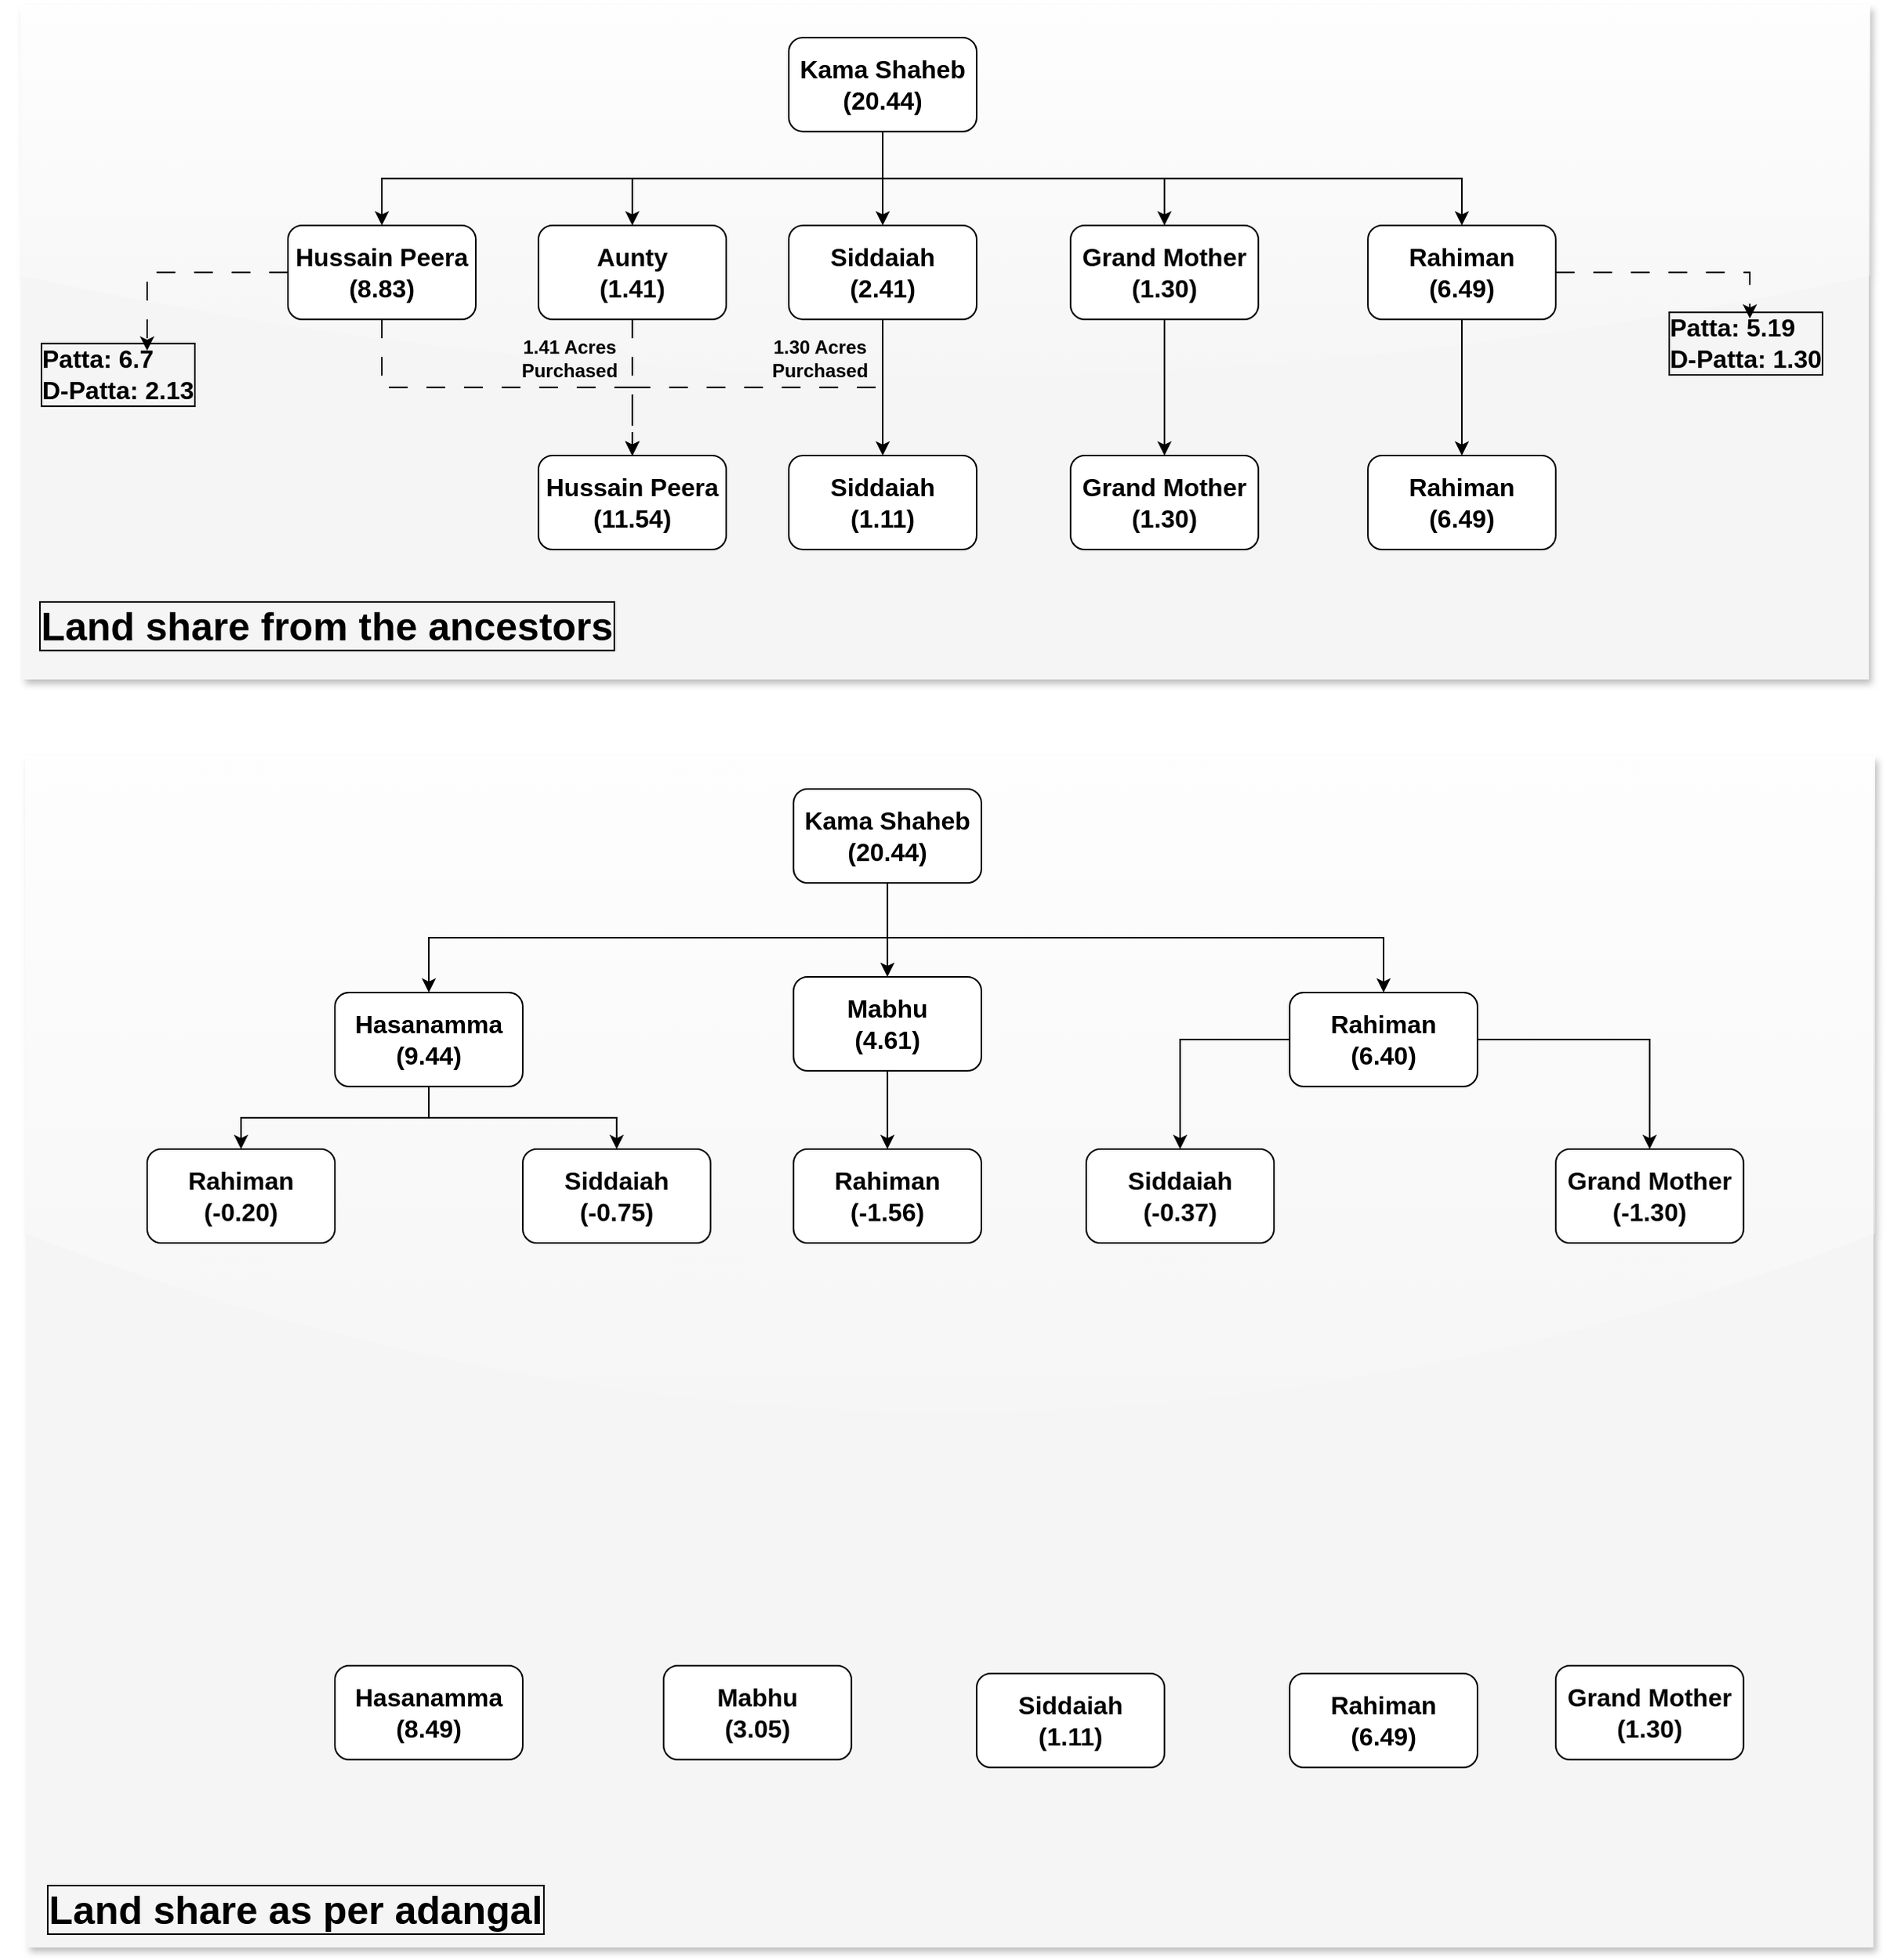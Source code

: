 <mxfile version="24.4.13" type="github">
  <diagram name="Page-1" id="wM5vTBgw53NvMh511tN3">
    <mxGraphModel dx="1804" dy="558" grid="1" gridSize="10" guides="1" tooltips="1" connect="1" arrows="1" fold="1" page="1" pageScale="1" pageWidth="850" pageHeight="1100" math="0" shadow="0">
      <root>
        <mxCell id="0" />
        <mxCell id="1" parent="0" />
        <mxCell id="yvkBnEVUl6gwgJNbP0M0-14" value="" style="rounded=0;whiteSpace=wrap;html=1;fillColor=#f5f5f5;strokeColor=none;fontColor=#333333;glass=1;shadow=1;" parent="1" vertex="1">
          <mxGeometry x="-130" y="20" width="1180" height="430" as="geometry" />
        </mxCell>
        <mxCell id="yvkBnEVUl6gwgJNbP0M0-16" style="edgeStyle=orthogonalEdgeStyle;rounded=0;orthogonalLoop=1;jettySize=auto;html=1;exitX=0.5;exitY=1;exitDx=0;exitDy=0;" parent="1" source="yvkBnEVUl6gwgJNbP0M0-1" target="yvkBnEVUl6gwgJNbP0M0-2" edge="1">
          <mxGeometry relative="1" as="geometry" />
        </mxCell>
        <mxCell id="yvkBnEVUl6gwgJNbP0M0-17" style="edgeStyle=orthogonalEdgeStyle;rounded=0;orthogonalLoop=1;jettySize=auto;html=1;exitX=0.5;exitY=1;exitDx=0;exitDy=0;" parent="1" source="yvkBnEVUl6gwgJNbP0M0-1" target="yvkBnEVUl6gwgJNbP0M0-6" edge="1">
          <mxGeometry relative="1" as="geometry" />
        </mxCell>
        <mxCell id="yvkBnEVUl6gwgJNbP0M0-18" style="edgeStyle=orthogonalEdgeStyle;rounded=0;orthogonalLoop=1;jettySize=auto;html=1;exitX=0.5;exitY=1;exitDx=0;exitDy=0;" parent="1" source="yvkBnEVUl6gwgJNbP0M0-1" target="yvkBnEVUl6gwgJNbP0M0-4" edge="1">
          <mxGeometry relative="1" as="geometry" />
        </mxCell>
        <mxCell id="yvkBnEVUl6gwgJNbP0M0-19" style="edgeStyle=orthogonalEdgeStyle;rounded=0;orthogonalLoop=1;jettySize=auto;html=1;exitX=0.5;exitY=1;exitDx=0;exitDy=0;" parent="1" source="yvkBnEVUl6gwgJNbP0M0-1" target="yvkBnEVUl6gwgJNbP0M0-3" edge="1">
          <mxGeometry relative="1" as="geometry" />
        </mxCell>
        <mxCell id="yvkBnEVUl6gwgJNbP0M0-20" style="edgeStyle=orthogonalEdgeStyle;rounded=0;orthogonalLoop=1;jettySize=auto;html=1;exitX=0.5;exitY=1;exitDx=0;exitDy=0;" parent="1" source="yvkBnEVUl6gwgJNbP0M0-1" target="yvkBnEVUl6gwgJNbP0M0-5" edge="1">
          <mxGeometry relative="1" as="geometry" />
        </mxCell>
        <mxCell id="yvkBnEVUl6gwgJNbP0M0-1" value="Kama Shaheb&lt;div style=&quot;font-size: 16px;&quot;&gt;(20.44)&lt;/div&gt;" style="rounded=1;whiteSpace=wrap;html=1;fontSize=16;fontStyle=1;" parent="1" vertex="1">
          <mxGeometry x="360" y="40" width="120" height="60" as="geometry" />
        </mxCell>
        <mxCell id="yvkBnEVUl6gwgJNbP0M0-21" style="edgeStyle=orthogonalEdgeStyle;rounded=0;orthogonalLoop=1;jettySize=auto;html=1;exitX=0.5;exitY=1;exitDx=0;exitDy=0;entryX=0.5;entryY=0;entryDx=0;entryDy=0;dashed=1;dashPattern=12 12;" parent="1" source="yvkBnEVUl6gwgJNbP0M0-2" target="yvkBnEVUl6gwgJNbP0M0-9" edge="1">
          <mxGeometry relative="1" as="geometry" />
        </mxCell>
        <mxCell id="vSyEHPA2a1pEyoxyhjJx-9" style="edgeStyle=orthogonalEdgeStyle;rounded=0;orthogonalLoop=1;jettySize=auto;html=1;exitX=0;exitY=0.5;exitDx=0;exitDy=0;dashed=1;dashPattern=12 12;strokeWidth=1;" edge="1" parent="1" source="yvkBnEVUl6gwgJNbP0M0-2" target="vSyEHPA2a1pEyoxyhjJx-7">
          <mxGeometry relative="1" as="geometry" />
        </mxCell>
        <mxCell id="yvkBnEVUl6gwgJNbP0M0-2" value="Hussain Peera&lt;div&gt;(8.83)&lt;/div&gt;" style="rounded=1;whiteSpace=wrap;html=1;fontSize=16;fontStyle=1" parent="1" vertex="1">
          <mxGeometry x="40" y="160" width="120" height="60" as="geometry" />
        </mxCell>
        <mxCell id="yvkBnEVUl6gwgJNbP0M0-27" style="edgeStyle=orthogonalEdgeStyle;rounded=0;orthogonalLoop=1;jettySize=auto;html=1;exitX=0.5;exitY=1;exitDx=0;exitDy=0;entryX=0.5;entryY=0;entryDx=0;entryDy=0;" parent="1" source="yvkBnEVUl6gwgJNbP0M0-3" target="yvkBnEVUl6gwgJNbP0M0-12" edge="1">
          <mxGeometry relative="1" as="geometry" />
        </mxCell>
        <mxCell id="yvkBnEVUl6gwgJNbP0M0-3" value="Rahiman&lt;div&gt;(6.49)&lt;/div&gt;" style="rounded=1;whiteSpace=wrap;html=1;fontSize=16;fontStyle=1" parent="1" vertex="1">
          <mxGeometry x="730" y="160" width="120" height="60" as="geometry" />
        </mxCell>
        <mxCell id="yvkBnEVUl6gwgJNbP0M0-25" style="edgeStyle=orthogonalEdgeStyle;rounded=0;orthogonalLoop=1;jettySize=auto;html=1;exitX=0.5;exitY=1;exitDx=0;exitDy=0;entryX=0.5;entryY=0;entryDx=0;entryDy=0;dashed=1;dashPattern=12 12;" parent="1" source="yvkBnEVUl6gwgJNbP0M0-4" target="yvkBnEVUl6gwgJNbP0M0-9" edge="1">
          <mxGeometry relative="1" as="geometry" />
        </mxCell>
        <mxCell id="yvkBnEVUl6gwgJNbP0M0-26" style="edgeStyle=orthogonalEdgeStyle;rounded=0;orthogonalLoop=1;jettySize=auto;html=1;exitX=0.5;exitY=1;exitDx=0;exitDy=0;entryX=0.5;entryY=0;entryDx=0;entryDy=0;" parent="1" source="yvkBnEVUl6gwgJNbP0M0-4" target="yvkBnEVUl6gwgJNbP0M0-11" edge="1">
          <mxGeometry relative="1" as="geometry" />
        </mxCell>
        <mxCell id="yvkBnEVUl6gwgJNbP0M0-4" value="Siddaiah&lt;div&gt;(2.41)&lt;/div&gt;" style="rounded=1;whiteSpace=wrap;html=1;fontSize=16;fontStyle=1" parent="1" vertex="1">
          <mxGeometry x="360" y="160" width="120" height="60" as="geometry" />
        </mxCell>
        <mxCell id="yvkBnEVUl6gwgJNbP0M0-28" style="edgeStyle=orthogonalEdgeStyle;rounded=0;orthogonalLoop=1;jettySize=auto;html=1;exitX=0.5;exitY=1;exitDx=0;exitDy=0;" parent="1" source="yvkBnEVUl6gwgJNbP0M0-5" target="yvkBnEVUl6gwgJNbP0M0-13" edge="1">
          <mxGeometry relative="1" as="geometry" />
        </mxCell>
        <mxCell id="yvkBnEVUl6gwgJNbP0M0-5" value="Grand Mother&lt;div&gt;(1.30)&lt;/div&gt;" style="rounded=1;whiteSpace=wrap;html=1;fontSize=16;fontStyle=1" parent="1" vertex="1">
          <mxGeometry x="540" y="160" width="120" height="60" as="geometry" />
        </mxCell>
        <mxCell id="yvkBnEVUl6gwgJNbP0M0-24" style="edgeStyle=orthogonalEdgeStyle;rounded=0;orthogonalLoop=1;jettySize=auto;html=1;exitX=0.5;exitY=1;exitDx=0;exitDy=0;entryX=0.5;entryY=0;entryDx=0;entryDy=0;dashed=1;dashPattern=12 12;" parent="1" source="yvkBnEVUl6gwgJNbP0M0-6" target="yvkBnEVUl6gwgJNbP0M0-9" edge="1">
          <mxGeometry relative="1" as="geometry" />
        </mxCell>
        <mxCell id="yvkBnEVUl6gwgJNbP0M0-6" value="Aunty&lt;div&gt;(1.41)&lt;/div&gt;" style="rounded=1;whiteSpace=wrap;html=1;fontSize=16;fontStyle=1" parent="1" vertex="1">
          <mxGeometry x="200" y="160" width="120" height="60" as="geometry" />
        </mxCell>
        <mxCell id="yvkBnEVUl6gwgJNbP0M0-9" value="Hussain Peera&lt;div&gt;(11.54)&lt;/div&gt;" style="rounded=1;whiteSpace=wrap;html=1;fontSize=16;fontStyle=1" parent="1" vertex="1">
          <mxGeometry x="200" y="307" width="120" height="60" as="geometry" />
        </mxCell>
        <mxCell id="yvkBnEVUl6gwgJNbP0M0-11" value="Siddaiah&lt;div&gt;(1.11)&lt;/div&gt;" style="rounded=1;whiteSpace=wrap;html=1;fontSize=16;fontStyle=1" parent="1" vertex="1">
          <mxGeometry x="360" y="307" width="120" height="60" as="geometry" />
        </mxCell>
        <mxCell id="yvkBnEVUl6gwgJNbP0M0-12" value="Rahiman&lt;div&gt;(6.49)&lt;/div&gt;" style="rounded=1;whiteSpace=wrap;html=1;fontSize=16;fontStyle=1" parent="1" vertex="1">
          <mxGeometry x="730" y="307" width="120" height="60" as="geometry" />
        </mxCell>
        <mxCell id="yvkBnEVUl6gwgJNbP0M0-13" value="Grand Mother&lt;div&gt;(1.30)&lt;/div&gt;" style="rounded=1;whiteSpace=wrap;html=1;fontSize=16;fontStyle=1" parent="1" vertex="1">
          <mxGeometry x="540" y="307" width="120" height="60" as="geometry" />
        </mxCell>
        <mxCell id="vSyEHPA2a1pEyoxyhjJx-1" value="1.30 Acres Purchased" style="text;html=1;align=center;verticalAlign=middle;whiteSpace=wrap;rounded=0;fontStyle=1" vertex="1" parent="1">
          <mxGeometry x="350" y="230" width="60" height="30" as="geometry" />
        </mxCell>
        <mxCell id="vSyEHPA2a1pEyoxyhjJx-7" value="Patta: 6.7&lt;div style=&quot;font-size: 16px;&quot;&gt;D-Patta: 2.13&lt;/div&gt;" style="text;html=1;align=left;verticalAlign=middle;whiteSpace=wrap;rounded=0;fontStyle=1;labelBackgroundColor=none;labelBorderColor=default;textShadow=0;fontSize=16;" vertex="1" parent="1">
          <mxGeometry x="-120" y="240" width="140" height="30" as="geometry" />
        </mxCell>
        <mxCell id="vSyEHPA2a1pEyoxyhjJx-8" value="Patta: 5.19&lt;div style=&quot;font-size: 16px;&quot;&gt;D-Patta: 1.30&lt;/div&gt;" style="text;html=1;align=left;verticalAlign=middle;whiteSpace=wrap;rounded=0;fontStyle=1;labelBackgroundColor=none;labelBorderColor=default;textShadow=0;fontSize=16;" vertex="1" parent="1">
          <mxGeometry x="920" y="220" width="140" height="30" as="geometry" />
        </mxCell>
        <mxCell id="vSyEHPA2a1pEyoxyhjJx-10" style="edgeStyle=orthogonalEdgeStyle;rounded=0;orthogonalLoop=1;jettySize=auto;html=1;exitX=1;exitY=0.5;exitDx=0;exitDy=0;entryX=0.386;entryY=-0.017;entryDx=0;entryDy=0;entryPerimeter=0;dashed=1;dashPattern=12 12;" edge="1" parent="1" source="yvkBnEVUl6gwgJNbP0M0-3" target="vSyEHPA2a1pEyoxyhjJx-8">
          <mxGeometry relative="1" as="geometry" />
        </mxCell>
        <mxCell id="vSyEHPA2a1pEyoxyhjJx-12" value="1.41 Acres Purchased" style="text;html=1;align=center;verticalAlign=middle;whiteSpace=wrap;rounded=0;fontStyle=1" vertex="1" parent="1">
          <mxGeometry x="190" y="230" width="60" height="30" as="geometry" />
        </mxCell>
        <mxCell id="vSyEHPA2a1pEyoxyhjJx-13" value="Land share from the ancestors" style="text;html=1;align=center;verticalAlign=middle;whiteSpace=wrap;rounded=1;labelBorderColor=default;fontSize=25;fillColor=none;sketch=1;curveFitting=1;jiggle=2;shadow=1;glass=1;strokeColor=none;fontStyle=1" vertex="1" parent="1">
          <mxGeometry x="-120" y="400" width="370" height="30" as="geometry" />
        </mxCell>
        <mxCell id="vSyEHPA2a1pEyoxyhjJx-14" value="" style="rounded=0;whiteSpace=wrap;html=1;fillColor=#f5f5f5;strokeColor=none;fontColor=#333333;glass=1;shadow=1;" vertex="1" parent="1">
          <mxGeometry x="-127" y="500" width="1180" height="760" as="geometry" />
        </mxCell>
        <mxCell id="vSyEHPA2a1pEyoxyhjJx-15" style="edgeStyle=orthogonalEdgeStyle;rounded=0;orthogonalLoop=1;jettySize=auto;html=1;exitX=0.5;exitY=1;exitDx=0;exitDy=0;" edge="1" parent="1" source="vSyEHPA2a1pEyoxyhjJx-20" target="vSyEHPA2a1pEyoxyhjJx-23">
          <mxGeometry relative="1" as="geometry" />
        </mxCell>
        <mxCell id="vSyEHPA2a1pEyoxyhjJx-16" style="edgeStyle=orthogonalEdgeStyle;rounded=0;orthogonalLoop=1;jettySize=auto;html=1;exitX=0.5;exitY=1;exitDx=0;exitDy=0;" edge="1" parent="1" source="vSyEHPA2a1pEyoxyhjJx-20" target="vSyEHPA2a1pEyoxyhjJx-32">
          <mxGeometry relative="1" as="geometry" />
        </mxCell>
        <mxCell id="vSyEHPA2a1pEyoxyhjJx-18" style="edgeStyle=orthogonalEdgeStyle;rounded=0;orthogonalLoop=1;jettySize=auto;html=1;exitX=0.5;exitY=1;exitDx=0;exitDy=0;" edge="1" parent="1" source="vSyEHPA2a1pEyoxyhjJx-20" target="vSyEHPA2a1pEyoxyhjJx-25">
          <mxGeometry relative="1" as="geometry" />
        </mxCell>
        <mxCell id="vSyEHPA2a1pEyoxyhjJx-20" value="Kama Shaheb&lt;div style=&quot;font-size: 16px;&quot;&gt;(20.44)&lt;/div&gt;" style="rounded=1;whiteSpace=wrap;html=1;fontSize=16;fontStyle=1;" vertex="1" parent="1">
          <mxGeometry x="363" y="520" width="120" height="60" as="geometry" />
        </mxCell>
        <mxCell id="vSyEHPA2a1pEyoxyhjJx-52" style="edgeStyle=orthogonalEdgeStyle;rounded=0;orthogonalLoop=1;jettySize=auto;html=1;exitX=0.5;exitY=1;exitDx=0;exitDy=0;entryX=0.5;entryY=0;entryDx=0;entryDy=0;" edge="1" parent="1" source="vSyEHPA2a1pEyoxyhjJx-23" target="vSyEHPA2a1pEyoxyhjJx-47">
          <mxGeometry relative="1" as="geometry" />
        </mxCell>
        <mxCell id="vSyEHPA2a1pEyoxyhjJx-53" style="edgeStyle=orthogonalEdgeStyle;rounded=0;orthogonalLoop=1;jettySize=auto;html=1;exitX=0.5;exitY=1;exitDx=0;exitDy=0;" edge="1" parent="1" source="vSyEHPA2a1pEyoxyhjJx-23" target="vSyEHPA2a1pEyoxyhjJx-48">
          <mxGeometry relative="1" as="geometry" />
        </mxCell>
        <mxCell id="vSyEHPA2a1pEyoxyhjJx-23" value="Hasanamma&lt;div&gt;(9.44)&lt;/div&gt;" style="rounded=1;whiteSpace=wrap;html=1;fontSize=16;fontStyle=1" vertex="1" parent="1">
          <mxGeometry x="70" y="650" width="120" height="60" as="geometry" />
        </mxCell>
        <mxCell id="vSyEHPA2a1pEyoxyhjJx-55" style="edgeStyle=orthogonalEdgeStyle;rounded=0;orthogonalLoop=1;jettySize=auto;html=1;entryX=0.5;entryY=0;entryDx=0;entryDy=0;" edge="1" parent="1" source="vSyEHPA2a1pEyoxyhjJx-25" target="vSyEHPA2a1pEyoxyhjJx-51">
          <mxGeometry relative="1" as="geometry" />
        </mxCell>
        <mxCell id="vSyEHPA2a1pEyoxyhjJx-56" style="edgeStyle=orthogonalEdgeStyle;rounded=0;orthogonalLoop=1;jettySize=auto;html=1;" edge="1" parent="1" source="vSyEHPA2a1pEyoxyhjJx-25" target="vSyEHPA2a1pEyoxyhjJx-50">
          <mxGeometry relative="1" as="geometry" />
        </mxCell>
        <mxCell id="vSyEHPA2a1pEyoxyhjJx-25" value="Rahiman&lt;div&gt;(6.40)&lt;/div&gt;" style="rounded=1;whiteSpace=wrap;html=1;fontSize=16;fontStyle=1" vertex="1" parent="1">
          <mxGeometry x="680" y="650" width="120" height="60" as="geometry" />
        </mxCell>
        <mxCell id="vSyEHPA2a1pEyoxyhjJx-54" style="edgeStyle=orthogonalEdgeStyle;rounded=0;orthogonalLoop=1;jettySize=auto;html=1;" edge="1" parent="1" source="vSyEHPA2a1pEyoxyhjJx-32" target="vSyEHPA2a1pEyoxyhjJx-49">
          <mxGeometry relative="1" as="geometry" />
        </mxCell>
        <mxCell id="vSyEHPA2a1pEyoxyhjJx-32" value="Mabhu&lt;div&gt;(4.61)&lt;/div&gt;" style="rounded=1;whiteSpace=wrap;html=1;fontSize=16;fontStyle=1" vertex="1" parent="1">
          <mxGeometry x="363" y="640" width="120" height="60" as="geometry" />
        </mxCell>
        <mxCell id="vSyEHPA2a1pEyoxyhjJx-35" value="Rahiman&lt;div&gt;(6.49&lt;span style=&quot;background-color: initial;&quot;&gt;)&lt;/span&gt;&lt;/div&gt;" style="rounded=1;whiteSpace=wrap;html=1;fontSize=16;fontStyle=1" vertex="1" parent="1">
          <mxGeometry x="680" y="1085" width="120" height="60" as="geometry" />
        </mxCell>
        <mxCell id="vSyEHPA2a1pEyoxyhjJx-42" value="Land share as per adangal" style="text;html=1;align=center;verticalAlign=middle;whiteSpace=wrap;rounded=1;labelBorderColor=default;fontSize=25;fillColor=none;sketch=1;curveFitting=1;jiggle=2;shadow=1;glass=1;strokeColor=none;fontStyle=1" vertex="1" parent="1">
          <mxGeometry x="-140" y="1220" width="370" height="30" as="geometry" />
        </mxCell>
        <mxCell id="vSyEHPA2a1pEyoxyhjJx-43" value="Hasanamma&lt;div&gt;(8.49)&lt;/div&gt;" style="rounded=1;whiteSpace=wrap;html=1;fontSize=16;fontStyle=1" vertex="1" parent="1">
          <mxGeometry x="70" y="1080" width="120" height="60" as="geometry" />
        </mxCell>
        <mxCell id="vSyEHPA2a1pEyoxyhjJx-44" value="Siddaiah&lt;div&gt;(1.11)&lt;/div&gt;" style="rounded=1;whiteSpace=wrap;html=1;fontSize=16;fontStyle=1" vertex="1" parent="1">
          <mxGeometry x="480" y="1085" width="120" height="60" as="geometry" />
        </mxCell>
        <mxCell id="vSyEHPA2a1pEyoxyhjJx-45" value="Mabhu&lt;div&gt;(3.05)&lt;/div&gt;" style="rounded=1;whiteSpace=wrap;html=1;fontSize=16;fontStyle=1" vertex="1" parent="1">
          <mxGeometry x="280" y="1080" width="120" height="60" as="geometry" />
        </mxCell>
        <mxCell id="vSyEHPA2a1pEyoxyhjJx-46" value="Grand Mother&lt;div&gt;(1.30)&lt;/div&gt;" style="rounded=1;whiteSpace=wrap;html=1;fontSize=16;fontStyle=1" vertex="1" parent="1">
          <mxGeometry x="850" y="1080" width="120" height="60" as="geometry" />
        </mxCell>
        <mxCell id="vSyEHPA2a1pEyoxyhjJx-47" value="Rahiman&lt;div&gt;(-0.20)&lt;/div&gt;" style="rounded=1;whiteSpace=wrap;html=1;fontSize=16;fontStyle=1" vertex="1" parent="1">
          <mxGeometry x="-50" y="750" width="120" height="60" as="geometry" />
        </mxCell>
        <mxCell id="vSyEHPA2a1pEyoxyhjJx-48" value="Siddaiah&lt;div&gt;(-0.75)&lt;/div&gt;" style="rounded=1;whiteSpace=wrap;html=1;fontSize=16;fontStyle=1" vertex="1" parent="1">
          <mxGeometry x="190" y="750" width="120" height="60" as="geometry" />
        </mxCell>
        <mxCell id="vSyEHPA2a1pEyoxyhjJx-49" value="Rahiman&lt;div&gt;(-1.56)&lt;/div&gt;" style="rounded=1;whiteSpace=wrap;html=1;fontSize=16;fontStyle=1" vertex="1" parent="1">
          <mxGeometry x="363" y="750" width="120" height="60" as="geometry" />
        </mxCell>
        <mxCell id="vSyEHPA2a1pEyoxyhjJx-50" value="Grand Mother&lt;div&gt;(-1.30)&lt;/div&gt;" style="rounded=1;whiteSpace=wrap;html=1;fontSize=16;fontStyle=1" vertex="1" parent="1">
          <mxGeometry x="850" y="750" width="120" height="60" as="geometry" />
        </mxCell>
        <mxCell id="vSyEHPA2a1pEyoxyhjJx-51" value="Siddaiah&lt;div&gt;(-0.37)&lt;/div&gt;" style="rounded=1;whiteSpace=wrap;html=1;fontSize=16;fontStyle=1" vertex="1" parent="1">
          <mxGeometry x="550" y="750" width="120" height="60" as="geometry" />
        </mxCell>
      </root>
    </mxGraphModel>
  </diagram>
</mxfile>
